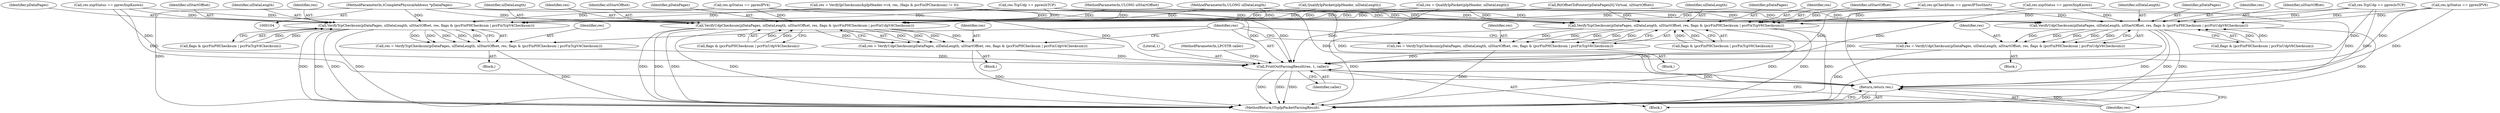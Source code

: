 digraph "0_kvm-guest-drivers-windows_fbfa4d1083ea84c5429992ca3e996d7d4fbc8238_0@pointer" {
"1000105" [label="(MethodParameterIn,tCompletePhysicalAddress *pDataPages)"];
"1000188" [label="(Call,VerifyTcpChecksum(pDataPages, ulDataLength, ulStartOffset, res, flags & (pcrFixPHChecksum | pcrFixTcpV4Checksum)))"];
"1000186" [label="(Call,res = VerifyTcpChecksum(pDataPages, ulDataLength, ulStartOffset, res, flags & (pcrFixPHChecksum | pcrFixTcpV4Checksum)))"];
"1000275" [label="(Call,PrintOutParsingResult(res, 1, caller))"];
"1000279" [label="(Return,return res;)"];
"1000207" [label="(Call,VerifyUdpChecksum(pDataPages, ulDataLength, ulStartOffset, res, flags & (pcrFixPHChecksum | pcrFixUdpV4Checksum)))"];
"1000205" [label="(Call,res = VerifyUdpChecksum(pDataPages, ulDataLength, ulStartOffset, res, flags & (pcrFixPHChecksum | pcrFixUdpV4Checksum)))"];
"1000246" [label="(Call,VerifyTcpChecksum(pDataPages, ulDataLength, ulStartOffset, res, flags & (pcrFixPHChecksum | pcrFixTcpV6Checksum)))"];
"1000244" [label="(Call,res = VerifyTcpChecksum(pDataPages, ulDataLength, ulStartOffset, res, flags & (pcrFixPHChecksum | pcrFixTcpV6Checksum)))"];
"1000265" [label="(Call,VerifyUdpChecksum(pDataPages, ulDataLength, ulStartOffset, res, flags & (pcrFixPHChecksum | pcrFixUdpV6Checksum)))"];
"1000263" [label="(Call,res = VerifyUdpChecksum(pDataPages, ulDataLength, ulStartOffset, res, flags & (pcrFixPHChecksum | pcrFixUdpV6Checksum)))"];
"1000281" [label="(MethodReturn,tTcpIpPacketParsingResult)"];
"1000246" [label="(Call,VerifyTcpChecksum(pDataPages, ulDataLength, ulStartOffset, res, flags & (pcrFixPHChecksum | pcrFixTcpV6Checksum)))"];
"1000175" [label="(Call,res.TcpUdp == ppresIsTCP)"];
"1000154" [label="(Call,res = VerifyIpChecksum(&pIpHeader->v4, res, (flags & pcrFixIPChecksum) != 0))"];
"1000244" [label="(Call,res = VerifyTcpChecksum(pDataPages, ulDataLength, ulStartOffset, res, flags & (pcrFixPHChecksum | pcrFixTcpV6Checksum)))"];
"1000226" [label="(Call,res.xxpStatus == ppresXxpKnown)"];
"1000249" [label="(Identifier,ulStartOffset)"];
"1000205" [label="(Call,res = VerifyUdpChecksum(pDataPages, ulDataLength, ulStartOffset, res, flags & (pcrFixPHChecksum | pcrFixUdpV4Checksum)))"];
"1000105" [label="(MethodParameterIn,tCompletePhysicalAddress *pDataPages)"];
"1000268" [label="(Identifier,ulStartOffset)"];
"1000110" [label="(Block,)"];
"1000168" [label="(Call,res.xxpStatus == ppresXxpKnown)"];
"1000265" [label="(Call,VerifyUdpChecksum(pDataPages, ulDataLength, ulStartOffset, res, flags & (pcrFixPHChecksum | pcrFixUdpV6Checksum)))"];
"1000186" [label="(Call,res = VerifyTcpChecksum(pDataPages, ulDataLength, ulStartOffset, res, flags & (pcrFixPHChecksum | pcrFixTcpV4Checksum)))"];
"1000136" [label="(Call,res.ipCheckSum == ppresIPTooShort)"];
"1000251" [label="(Call,flags & (pcrFixPHChecksum | pcrFixTcpV6Checksum))"];
"1000267" [label="(Identifier,ulDataLength)"];
"1000266" [label="(Identifier,pDataPages)"];
"1000270" [label="(Call,flags & (pcrFixPHChecksum | pcrFixUdpV6Checksum))"];
"1000206" [label="(Identifier,res)"];
"1000192" [label="(Identifier,res)"];
"1000233" [label="(Call,res.TcpUdp == ppresIsTCP)"];
"1000219" [label="(Call,res.ipStatus == ppresIPV6)"];
"1000209" [label="(Identifier,ulDataLength)"];
"1000106" [label="(MethodParameterIn,ULONG ulDataLength)"];
"1000275" [label="(Call,PrintOutParsingResult(res, 1, caller))"];
"1000185" [label="(Block,)"];
"1000280" [label="(Identifier,res)"];
"1000107" [label="(MethodParameterIn,ULONG ulStartOffset)"];
"1000262" [label="(Block,)"];
"1000211" [label="(Identifier,res)"];
"1000276" [label="(Identifier,res)"];
"1000193" [label="(Call,flags & (pcrFixPHChecksum | pcrFixTcpV4Checksum))"];
"1000189" [label="(Identifier,pDataPages)"];
"1000187" [label="(Identifier,res)"];
"1000207" [label="(Call,VerifyUdpChecksum(pDataPages, ulDataLength, ulStartOffset, res, flags & (pcrFixPHChecksum | pcrFixUdpV4Checksum)))"];
"1000126" [label="(Call,QualifyIpPacket(pIpHeader, ulDataLength))"];
"1000263" [label="(Call,res = VerifyUdpChecksum(pDataPages, ulDataLength, ulStartOffset, res, flags & (pcrFixPHChecksum | pcrFixUdpV6Checksum)))"];
"1000116" [label="(Call,RtlOffsetToPointer(pDataPages[0].Virtual, ulStartOffset))"];
"1000212" [label="(Call,flags & (pcrFixPHChecksum | pcrFixUdpV4Checksum))"];
"1000210" [label="(Identifier,ulStartOffset)"];
"1000248" [label="(Identifier,ulDataLength)"];
"1000204" [label="(Block,)"];
"1000247" [label="(Identifier,pDataPages)"];
"1000269" [label="(Identifier,res)"];
"1000191" [label="(Identifier,ulStartOffset)"];
"1000264" [label="(Identifier,res)"];
"1000278" [label="(Identifier,caller)"];
"1000188" [label="(Call,VerifyTcpChecksum(pDataPages, ulDataLength, ulStartOffset, res, flags & (pcrFixPHChecksum | pcrFixTcpV4Checksum)))"];
"1000277" [label="(Literal,1)"];
"1000279" [label="(Return,return res;)"];
"1000250" [label="(Identifier,res)"];
"1000245" [label="(Identifier,res)"];
"1000243" [label="(Block,)"];
"1000208" [label="(Identifier,pDataPages)"];
"1000109" [label="(MethodParameterIn,LPCSTR caller)"];
"1000190" [label="(Identifier,ulDataLength)"];
"1000124" [label="(Call,res = QualifyIpPacket(pIpHeader, ulDataLength))"];
"1000144" [label="(Call,res.ipStatus == ppresIPV4)"];
"1000105" -> "1000104"  [label="AST: "];
"1000105" -> "1000281"  [label="DDG: "];
"1000105" -> "1000188"  [label="DDG: "];
"1000105" -> "1000207"  [label="DDG: "];
"1000105" -> "1000246"  [label="DDG: "];
"1000105" -> "1000265"  [label="DDG: "];
"1000188" -> "1000186"  [label="AST: "];
"1000188" -> "1000193"  [label="CFG: "];
"1000189" -> "1000188"  [label="AST: "];
"1000190" -> "1000188"  [label="AST: "];
"1000191" -> "1000188"  [label="AST: "];
"1000192" -> "1000188"  [label="AST: "];
"1000193" -> "1000188"  [label="AST: "];
"1000186" -> "1000188"  [label="CFG: "];
"1000188" -> "1000281"  [label="DDG: "];
"1000188" -> "1000281"  [label="DDG: "];
"1000188" -> "1000281"  [label="DDG: "];
"1000188" -> "1000281"  [label="DDG: "];
"1000188" -> "1000186"  [label="DDG: "];
"1000188" -> "1000186"  [label="DDG: "];
"1000188" -> "1000186"  [label="DDG: "];
"1000188" -> "1000186"  [label="DDG: "];
"1000188" -> "1000186"  [label="DDG: "];
"1000126" -> "1000188"  [label="DDG: "];
"1000106" -> "1000188"  [label="DDG: "];
"1000116" -> "1000188"  [label="DDG: "];
"1000107" -> "1000188"  [label="DDG: "];
"1000124" -> "1000188"  [label="DDG: "];
"1000168" -> "1000188"  [label="DDG: "];
"1000154" -> "1000188"  [label="DDG: "];
"1000175" -> "1000188"  [label="DDG: "];
"1000144" -> "1000188"  [label="DDG: "];
"1000136" -> "1000188"  [label="DDG: "];
"1000193" -> "1000188"  [label="DDG: "];
"1000193" -> "1000188"  [label="DDG: "];
"1000186" -> "1000185"  [label="AST: "];
"1000187" -> "1000186"  [label="AST: "];
"1000276" -> "1000186"  [label="CFG: "];
"1000186" -> "1000281"  [label="DDG: "];
"1000186" -> "1000275"  [label="DDG: "];
"1000275" -> "1000110"  [label="AST: "];
"1000275" -> "1000278"  [label="CFG: "];
"1000276" -> "1000275"  [label="AST: "];
"1000277" -> "1000275"  [label="AST: "];
"1000278" -> "1000275"  [label="AST: "];
"1000280" -> "1000275"  [label="CFG: "];
"1000275" -> "1000281"  [label="DDG: "];
"1000275" -> "1000281"  [label="DDG: "];
"1000275" -> "1000281"  [label="DDG: "];
"1000168" -> "1000275"  [label="DDG: "];
"1000205" -> "1000275"  [label="DDG: "];
"1000154" -> "1000275"  [label="DDG: "];
"1000263" -> "1000275"  [label="DDG: "];
"1000175" -> "1000275"  [label="DDG: "];
"1000244" -> "1000275"  [label="DDG: "];
"1000136" -> "1000275"  [label="DDG: "];
"1000124" -> "1000275"  [label="DDG: "];
"1000226" -> "1000275"  [label="DDG: "];
"1000233" -> "1000275"  [label="DDG: "];
"1000144" -> "1000275"  [label="DDG: "];
"1000219" -> "1000275"  [label="DDG: "];
"1000109" -> "1000275"  [label="DDG: "];
"1000275" -> "1000279"  [label="DDG: "];
"1000279" -> "1000110"  [label="AST: "];
"1000279" -> "1000280"  [label="CFG: "];
"1000280" -> "1000279"  [label="AST: "];
"1000281" -> "1000279"  [label="CFG: "];
"1000279" -> "1000281"  [label="DDG: "];
"1000280" -> "1000279"  [label="DDG: "];
"1000226" -> "1000279"  [label="DDG: "];
"1000168" -> "1000279"  [label="DDG: "];
"1000175" -> "1000279"  [label="DDG: "];
"1000136" -> "1000279"  [label="DDG: "];
"1000233" -> "1000279"  [label="DDG: "];
"1000144" -> "1000279"  [label="DDG: "];
"1000219" -> "1000279"  [label="DDG: "];
"1000207" -> "1000205"  [label="AST: "];
"1000207" -> "1000212"  [label="CFG: "];
"1000208" -> "1000207"  [label="AST: "];
"1000209" -> "1000207"  [label="AST: "];
"1000210" -> "1000207"  [label="AST: "];
"1000211" -> "1000207"  [label="AST: "];
"1000212" -> "1000207"  [label="AST: "];
"1000205" -> "1000207"  [label="CFG: "];
"1000207" -> "1000281"  [label="DDG: "];
"1000207" -> "1000281"  [label="DDG: "];
"1000207" -> "1000281"  [label="DDG: "];
"1000207" -> "1000281"  [label="DDG: "];
"1000207" -> "1000205"  [label="DDG: "];
"1000207" -> "1000205"  [label="DDG: "];
"1000207" -> "1000205"  [label="DDG: "];
"1000207" -> "1000205"  [label="DDG: "];
"1000207" -> "1000205"  [label="DDG: "];
"1000126" -> "1000207"  [label="DDG: "];
"1000106" -> "1000207"  [label="DDG: "];
"1000116" -> "1000207"  [label="DDG: "];
"1000107" -> "1000207"  [label="DDG: "];
"1000124" -> "1000207"  [label="DDG: "];
"1000168" -> "1000207"  [label="DDG: "];
"1000154" -> "1000207"  [label="DDG: "];
"1000175" -> "1000207"  [label="DDG: "];
"1000144" -> "1000207"  [label="DDG: "];
"1000136" -> "1000207"  [label="DDG: "];
"1000212" -> "1000207"  [label="DDG: "];
"1000212" -> "1000207"  [label="DDG: "];
"1000205" -> "1000204"  [label="AST: "];
"1000206" -> "1000205"  [label="AST: "];
"1000276" -> "1000205"  [label="CFG: "];
"1000205" -> "1000281"  [label="DDG: "];
"1000246" -> "1000244"  [label="AST: "];
"1000246" -> "1000251"  [label="CFG: "];
"1000247" -> "1000246"  [label="AST: "];
"1000248" -> "1000246"  [label="AST: "];
"1000249" -> "1000246"  [label="AST: "];
"1000250" -> "1000246"  [label="AST: "];
"1000251" -> "1000246"  [label="AST: "];
"1000244" -> "1000246"  [label="CFG: "];
"1000246" -> "1000281"  [label="DDG: "];
"1000246" -> "1000281"  [label="DDG: "];
"1000246" -> "1000281"  [label="DDG: "];
"1000246" -> "1000281"  [label="DDG: "];
"1000246" -> "1000244"  [label="DDG: "];
"1000246" -> "1000244"  [label="DDG: "];
"1000246" -> "1000244"  [label="DDG: "];
"1000246" -> "1000244"  [label="DDG: "];
"1000246" -> "1000244"  [label="DDG: "];
"1000126" -> "1000246"  [label="DDG: "];
"1000106" -> "1000246"  [label="DDG: "];
"1000116" -> "1000246"  [label="DDG: "];
"1000107" -> "1000246"  [label="DDG: "];
"1000136" -> "1000246"  [label="DDG: "];
"1000124" -> "1000246"  [label="DDG: "];
"1000226" -> "1000246"  [label="DDG: "];
"1000233" -> "1000246"  [label="DDG: "];
"1000219" -> "1000246"  [label="DDG: "];
"1000251" -> "1000246"  [label="DDG: "];
"1000251" -> "1000246"  [label="DDG: "];
"1000244" -> "1000243"  [label="AST: "];
"1000245" -> "1000244"  [label="AST: "];
"1000276" -> "1000244"  [label="CFG: "];
"1000244" -> "1000281"  [label="DDG: "];
"1000265" -> "1000263"  [label="AST: "];
"1000265" -> "1000270"  [label="CFG: "];
"1000266" -> "1000265"  [label="AST: "];
"1000267" -> "1000265"  [label="AST: "];
"1000268" -> "1000265"  [label="AST: "];
"1000269" -> "1000265"  [label="AST: "];
"1000270" -> "1000265"  [label="AST: "];
"1000263" -> "1000265"  [label="CFG: "];
"1000265" -> "1000281"  [label="DDG: "];
"1000265" -> "1000281"  [label="DDG: "];
"1000265" -> "1000281"  [label="DDG: "];
"1000265" -> "1000281"  [label="DDG: "];
"1000265" -> "1000263"  [label="DDG: "];
"1000265" -> "1000263"  [label="DDG: "];
"1000265" -> "1000263"  [label="DDG: "];
"1000265" -> "1000263"  [label="DDG: "];
"1000265" -> "1000263"  [label="DDG: "];
"1000126" -> "1000265"  [label="DDG: "];
"1000106" -> "1000265"  [label="DDG: "];
"1000116" -> "1000265"  [label="DDG: "];
"1000107" -> "1000265"  [label="DDG: "];
"1000136" -> "1000265"  [label="DDG: "];
"1000124" -> "1000265"  [label="DDG: "];
"1000226" -> "1000265"  [label="DDG: "];
"1000233" -> "1000265"  [label="DDG: "];
"1000219" -> "1000265"  [label="DDG: "];
"1000270" -> "1000265"  [label="DDG: "];
"1000270" -> "1000265"  [label="DDG: "];
"1000263" -> "1000262"  [label="AST: "];
"1000264" -> "1000263"  [label="AST: "];
"1000276" -> "1000263"  [label="CFG: "];
"1000263" -> "1000281"  [label="DDG: "];
}
